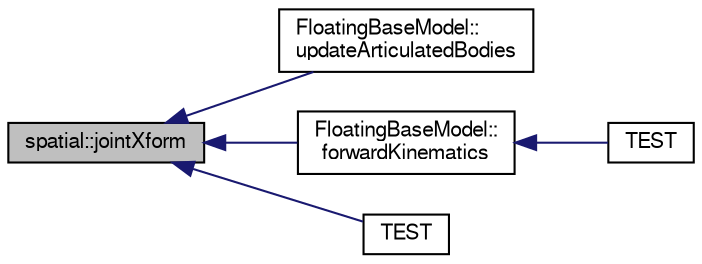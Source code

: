 digraph "spatial::jointXform"
{
  edge [fontname="FreeSans",fontsize="10",labelfontname="FreeSans",labelfontsize="10"];
  node [fontname="FreeSans",fontsize="10",shape=record];
  rankdir="LR";
  Node1 [label="spatial::jointXform",height=0.2,width=0.4,color="black", fillcolor="grey75", style="filled", fontcolor="black"];
  Node1 -> Node2 [dir="back",color="midnightblue",fontsize="10",style="solid",fontname="FreeSans"];
  Node2 [label="FloatingBaseModel::\lupdateArticulatedBodies",height=0.2,width=0.4,color="black", fillcolor="white", style="filled",URL="$d6/db1/class_floating_base_model.html#aad1c033e1d94d42ee028accaf6a48b1e"];
  Node1 -> Node3 [dir="back",color="midnightblue",fontsize="10",style="solid",fontname="FreeSans"];
  Node3 [label="FloatingBaseModel::\lforwardKinematics",height=0.2,width=0.4,color="black", fillcolor="white", style="filled",URL="$d6/db1/class_floating_base_model.html#a4c4c27d3bc26c3ad1a3306d16b57f085"];
  Node3 -> Node4 [dir="back",color="midnightblue",fontsize="10",style="solid",fontname="FreeSans"];
  Node4 [label="TEST",height=0.2,width=0.4,color="black", fillcolor="white", style="filled",URL="$d4/dc6/test__cheetah3__model_8cpp.html#ae0a791e1383a7227ea33c31f94bca12d"];
  Node1 -> Node5 [dir="back",color="midnightblue",fontsize="10",style="solid",fontname="FreeSans"];
  Node5 [label="TEST",height=0.2,width=0.4,color="black", fillcolor="white", style="filled",URL="$d3/dc1/test__spatial_8cpp.html#af8aab3878bce7ae92c3a4f8a72a7ac0b"];
}
